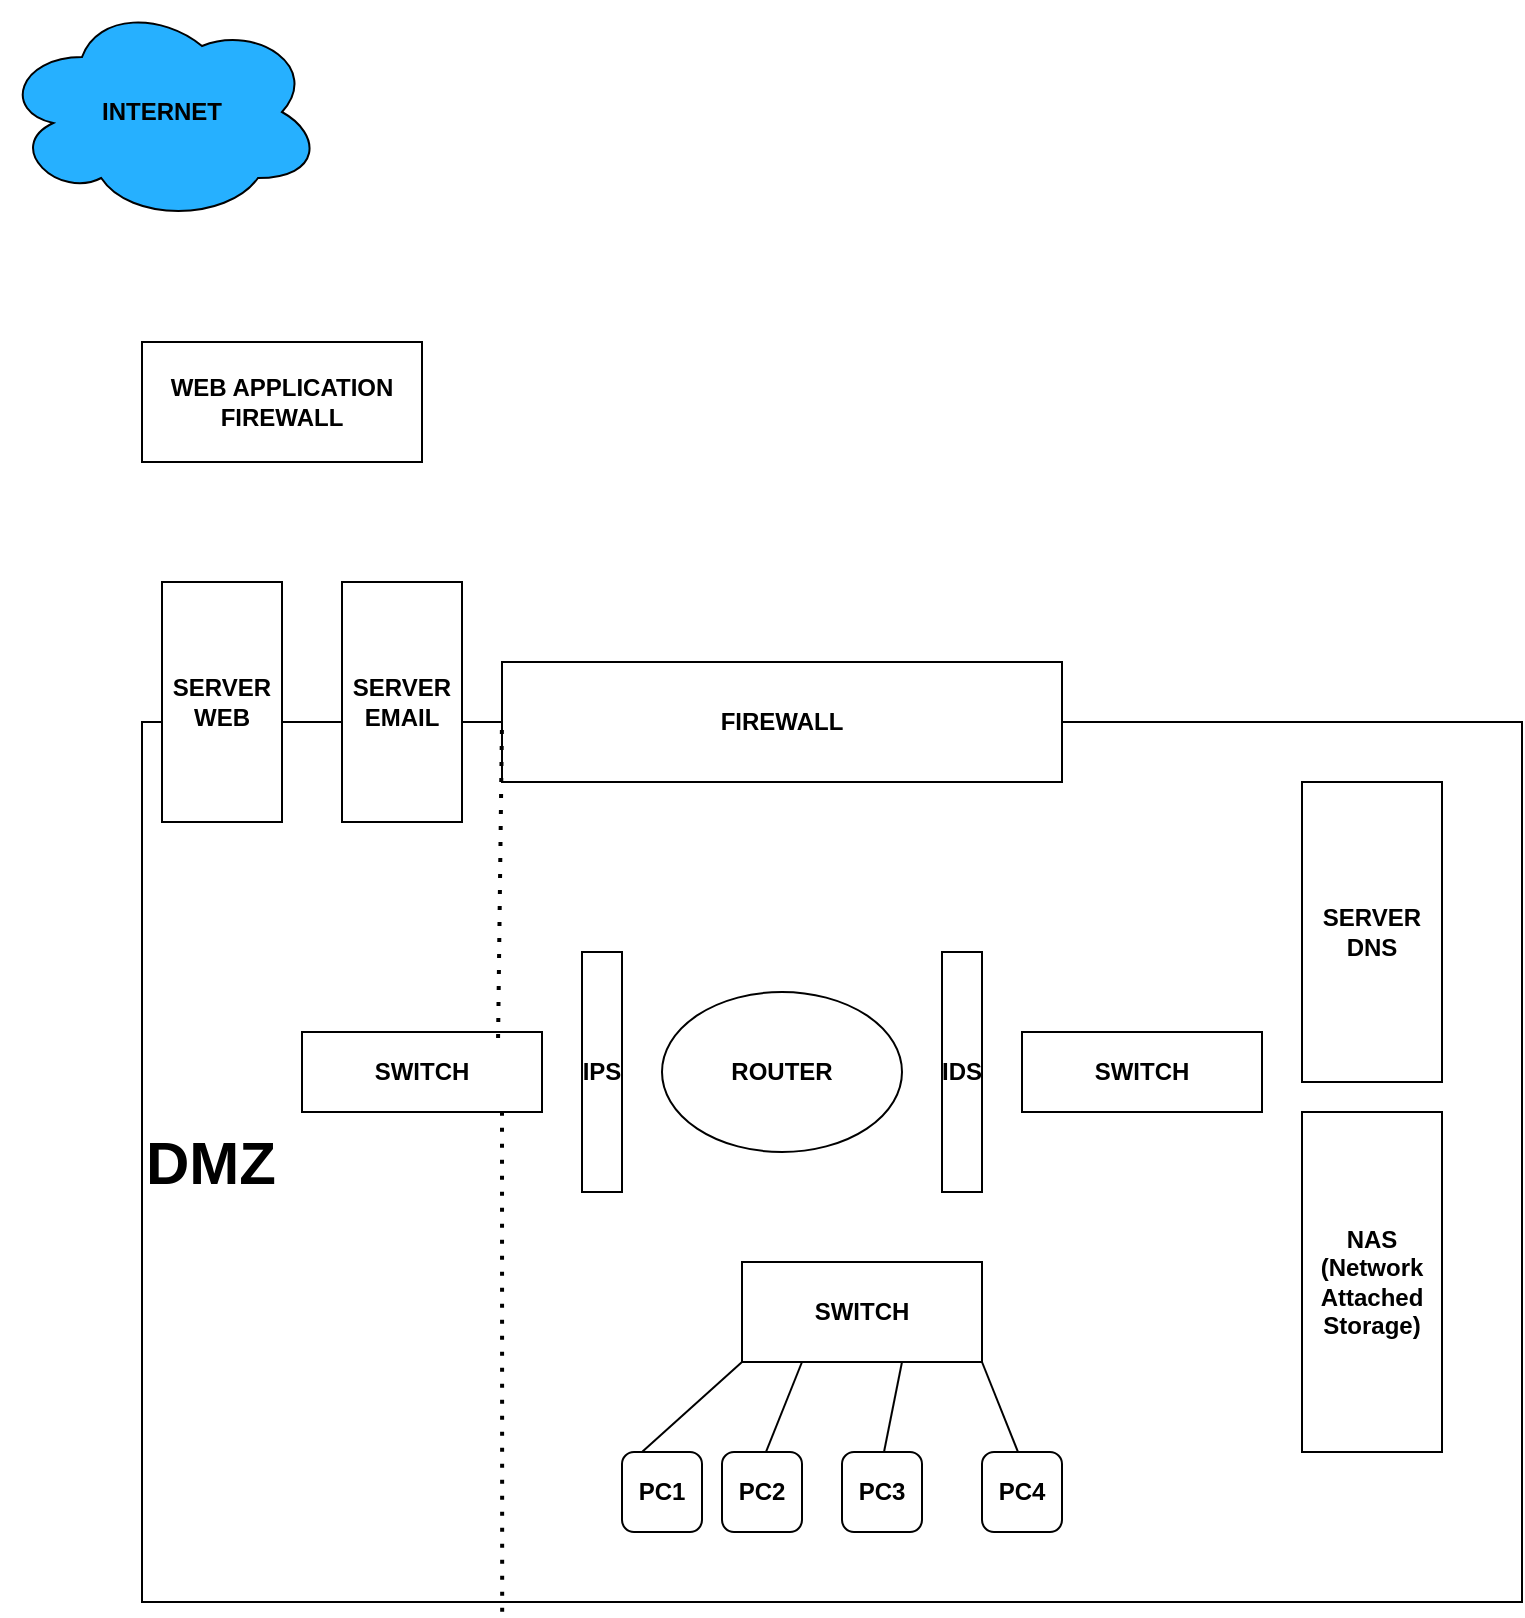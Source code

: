 <mxfile version="22.0.0" type="github">
  <diagram name="Pagina-1" id="9qTqyY3HptfSLWFPcCBy">
    <mxGraphModel dx="1434" dy="758" grid="1" gridSize="10" guides="1" tooltips="1" connect="1" arrows="1" fold="1" page="1" pageScale="1" pageWidth="827" pageHeight="1169" math="0" shadow="0">
      <root>
        <mxCell id="0" />
        <mxCell id="1" parent="0" />
        <mxCell id="dX74hsxgDh3a2y0aylE7-1" value="&lt;b&gt;INTERNET&lt;/b&gt;" style="ellipse;shape=cloud;whiteSpace=wrap;html=1;fillColor=#26B0FF;" vertex="1" parent="1">
          <mxGeometry x="40" y="70" width="160" height="110" as="geometry" />
        </mxCell>
        <mxCell id="dX74hsxgDh3a2y0aylE7-2" value="&lt;span style=&quot;font-size: 30px;&quot;&gt;DMZ&lt;/span&gt;" style="rounded=0;whiteSpace=wrap;html=1;fontStyle=1;align=left;verticalAlign=middle;spacingRight=0;labelPosition=center;verticalLabelPosition=middle;" vertex="1" parent="1">
          <mxGeometry x="110" y="430" width="690" height="440" as="geometry" />
        </mxCell>
        <mxCell id="dX74hsxgDh3a2y0aylE7-3" value="FIREWALL" style="rounded=0;whiteSpace=wrap;html=1;fontStyle=1" vertex="1" parent="1">
          <mxGeometry x="290" y="400" width="280" height="60" as="geometry" />
        </mxCell>
        <mxCell id="dX74hsxgDh3a2y0aylE7-4" value="WEB APPLICATION&lt;br&gt;FIREWALL" style="rounded=0;whiteSpace=wrap;html=1;fontStyle=1" vertex="1" parent="1">
          <mxGeometry x="110" y="240" width="140" height="60" as="geometry" />
        </mxCell>
        <mxCell id="dX74hsxgDh3a2y0aylE7-5" value="SERVER WEB" style="rounded=0;whiteSpace=wrap;html=1;direction=south;fontStyle=1" vertex="1" parent="1">
          <mxGeometry x="120" y="360" width="60" height="120" as="geometry" />
        </mxCell>
        <mxCell id="dX74hsxgDh3a2y0aylE7-6" value="&lt;b&gt;SERVER EMAIL&lt;/b&gt;" style="rounded=0;whiteSpace=wrap;html=1;direction=south;" vertex="1" parent="1">
          <mxGeometry x="210" y="360" width="60" height="120" as="geometry" />
        </mxCell>
        <mxCell id="dX74hsxgDh3a2y0aylE7-7" value="SWITCH" style="rounded=0;whiteSpace=wrap;html=1;fontStyle=1" vertex="1" parent="1">
          <mxGeometry x="190" y="585" width="120" height="40" as="geometry" />
        </mxCell>
        <mxCell id="dX74hsxgDh3a2y0aylE7-8" value="IPS" style="rounded=0;whiteSpace=wrap;html=1;direction=south;fontStyle=1" vertex="1" parent="1">
          <mxGeometry x="330" y="545" width="20" height="120" as="geometry" />
        </mxCell>
        <mxCell id="dX74hsxgDh3a2y0aylE7-9" value="ROUTER" style="ellipse;whiteSpace=wrap;html=1;fontStyle=1" vertex="1" parent="1">
          <mxGeometry x="370" y="565" width="120" height="80" as="geometry" />
        </mxCell>
        <mxCell id="dX74hsxgDh3a2y0aylE7-10" value="NAS (Network Attached Storage)" style="rounded=0;whiteSpace=wrap;html=1;direction=south;fontStyle=1" vertex="1" parent="1">
          <mxGeometry x="690" y="625" width="70" height="170" as="geometry" />
        </mxCell>
        <mxCell id="dX74hsxgDh3a2y0aylE7-11" value="SERVER DNS" style="rounded=0;whiteSpace=wrap;html=1;direction=south;fontStyle=1" vertex="1" parent="1">
          <mxGeometry x="690" y="460" width="70" height="150" as="geometry" />
        </mxCell>
        <mxCell id="dX74hsxgDh3a2y0aylE7-13" value="SWITCH" style="rounded=0;whiteSpace=wrap;html=1;fontStyle=1" vertex="1" parent="1">
          <mxGeometry x="550" y="585" width="120" height="40" as="geometry" />
        </mxCell>
        <mxCell id="dX74hsxgDh3a2y0aylE7-15" value="IDS" style="rounded=0;whiteSpace=wrap;html=1;direction=south;fontStyle=1" vertex="1" parent="1">
          <mxGeometry x="510" y="545" width="20" height="120" as="geometry" />
        </mxCell>
        <mxCell id="dX74hsxgDh3a2y0aylE7-16" value="SWITCH" style="rounded=0;whiteSpace=wrap;html=1;fontStyle=1" vertex="1" parent="1">
          <mxGeometry x="410" y="700" width="120" height="50" as="geometry" />
        </mxCell>
        <mxCell id="dX74hsxgDh3a2y0aylE7-18" value="" style="endArrow=none;html=1;rounded=0;exitX=0.25;exitY=0;exitDx=0;exitDy=0;" edge="1" parent="1" source="dX74hsxgDh3a2y0aylE7-22">
          <mxGeometry width="50" height="50" relative="1" as="geometry">
            <mxPoint x="370" y="790" as="sourcePoint" />
            <mxPoint x="410" y="750" as="targetPoint" />
          </mxGeometry>
        </mxCell>
        <mxCell id="dX74hsxgDh3a2y0aylE7-19" value="" style="endArrow=none;html=1;rounded=0;" edge="1" parent="1">
          <mxGeometry width="50" height="50" relative="1" as="geometry">
            <mxPoint x="420" y="800" as="sourcePoint" />
            <mxPoint x="440" y="750" as="targetPoint" />
          </mxGeometry>
        </mxCell>
        <mxCell id="dX74hsxgDh3a2y0aylE7-20" value="" style="endArrow=none;html=1;rounded=0;" edge="1" parent="1">
          <mxGeometry width="50" height="50" relative="1" as="geometry">
            <mxPoint x="480" y="800" as="sourcePoint" />
            <mxPoint x="490" y="750" as="targetPoint" />
          </mxGeometry>
        </mxCell>
        <mxCell id="dX74hsxgDh3a2y0aylE7-21" value="" style="endArrow=none;html=1;rounded=0;" edge="1" parent="1">
          <mxGeometry width="50" height="50" relative="1" as="geometry">
            <mxPoint x="550" y="800" as="sourcePoint" />
            <mxPoint x="530" y="750" as="targetPoint" />
          </mxGeometry>
        </mxCell>
        <mxCell id="dX74hsxgDh3a2y0aylE7-22" value="PC1" style="rounded=1;whiteSpace=wrap;html=1;fontStyle=1" vertex="1" parent="1">
          <mxGeometry x="350" y="795" width="40" height="40" as="geometry" />
        </mxCell>
        <mxCell id="dX74hsxgDh3a2y0aylE7-23" value="PC2" style="rounded=1;whiteSpace=wrap;html=1;fontStyle=1" vertex="1" parent="1">
          <mxGeometry x="400" y="795" width="40" height="40" as="geometry" />
        </mxCell>
        <mxCell id="dX74hsxgDh3a2y0aylE7-24" value="PC3" style="rounded=1;whiteSpace=wrap;html=1;fontStyle=1" vertex="1" parent="1">
          <mxGeometry x="460" y="795" width="40" height="40" as="geometry" />
        </mxCell>
        <mxCell id="dX74hsxgDh3a2y0aylE7-25" value="PC4" style="rounded=1;whiteSpace=wrap;html=1;fontStyle=1" vertex="1" parent="1">
          <mxGeometry x="530" y="795" width="40" height="40" as="geometry" />
        </mxCell>
        <mxCell id="dX74hsxgDh3a2y0aylE7-26" value="" style="endArrow=none;dashed=1;html=1;dashPattern=1 3;strokeWidth=2;rounded=0;exitX=0.261;exitY=1.011;exitDx=0;exitDy=0;exitPerimeter=0;" edge="1" parent="1" source="dX74hsxgDh3a2y0aylE7-2">
          <mxGeometry width="50" height="50" relative="1" as="geometry">
            <mxPoint x="240" y="675" as="sourcePoint" />
            <mxPoint x="290" y="625" as="targetPoint" />
          </mxGeometry>
        </mxCell>
        <mxCell id="dX74hsxgDh3a2y0aylE7-27" value="" style="endArrow=none;dashed=1;html=1;dashPattern=1 3;strokeWidth=2;rounded=0;exitX=0.817;exitY=0.075;exitDx=0;exitDy=0;exitPerimeter=0;" edge="1" parent="1" source="dX74hsxgDh3a2y0aylE7-7">
          <mxGeometry width="50" height="50" relative="1" as="geometry">
            <mxPoint x="240" y="480" as="sourcePoint" />
            <mxPoint x="290" y="430" as="targetPoint" />
          </mxGeometry>
        </mxCell>
      </root>
    </mxGraphModel>
  </diagram>
</mxfile>
